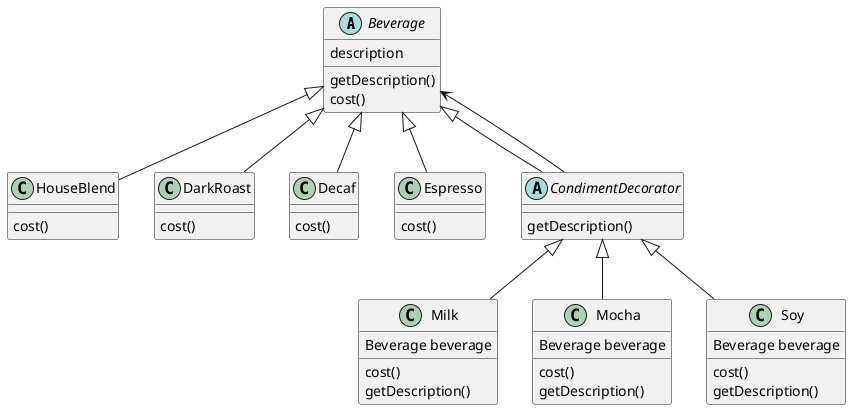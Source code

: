 @startuml
abstract class Beverage{
    description
    getDescription()
    cost()
}

class HouseBlend{
    cost()
}

class DarkRoast{
    cost()
}

class Decaf{
    cost()
}

class Espresso{
    cost()
}

Beverage <|-- HouseBlend
Beverage <|-- DarkRoast
Beverage <|-- Decaf
Beverage <|-- Espresso

abstract class CondimentDecorator{
    getDescription()
}

Beverage <|-- CondimentDecorator
CondimentDecorator --> Beverage

class Milk{
    Beverage beverage
    cost()
    getDescription()
}
class Mocha{
    Beverage beverage
    cost()
    getDescription()
}
class Soy{
    Beverage beverage
    cost()
    getDescription()
}

CondimentDecorator <|-- Milk
CondimentDecorator <|-- Soy
CondimentDecorator <|-- Mocha

@enduml